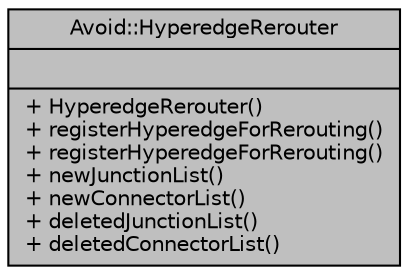 digraph "Avoid::HyperedgeRerouter"
{
  edge [fontname="Helvetica",fontsize="10",labelfontname="Helvetica",labelfontsize="10"];
  node [fontname="Helvetica",fontsize="10",shape=record];
  Node1 [label="{Avoid::HyperedgeRerouter\n||+ HyperedgeRerouter()\l+ registerHyperedgeForRerouting()\l+ registerHyperedgeForRerouting()\l+ newJunctionList()\l+ newConnectorList()\l+ deletedJunctionList()\l+ deletedConnectorList()\l}",height=0.2,width=0.4,color="black", fillcolor="grey75", style="filled" fontcolor="black"];
}
